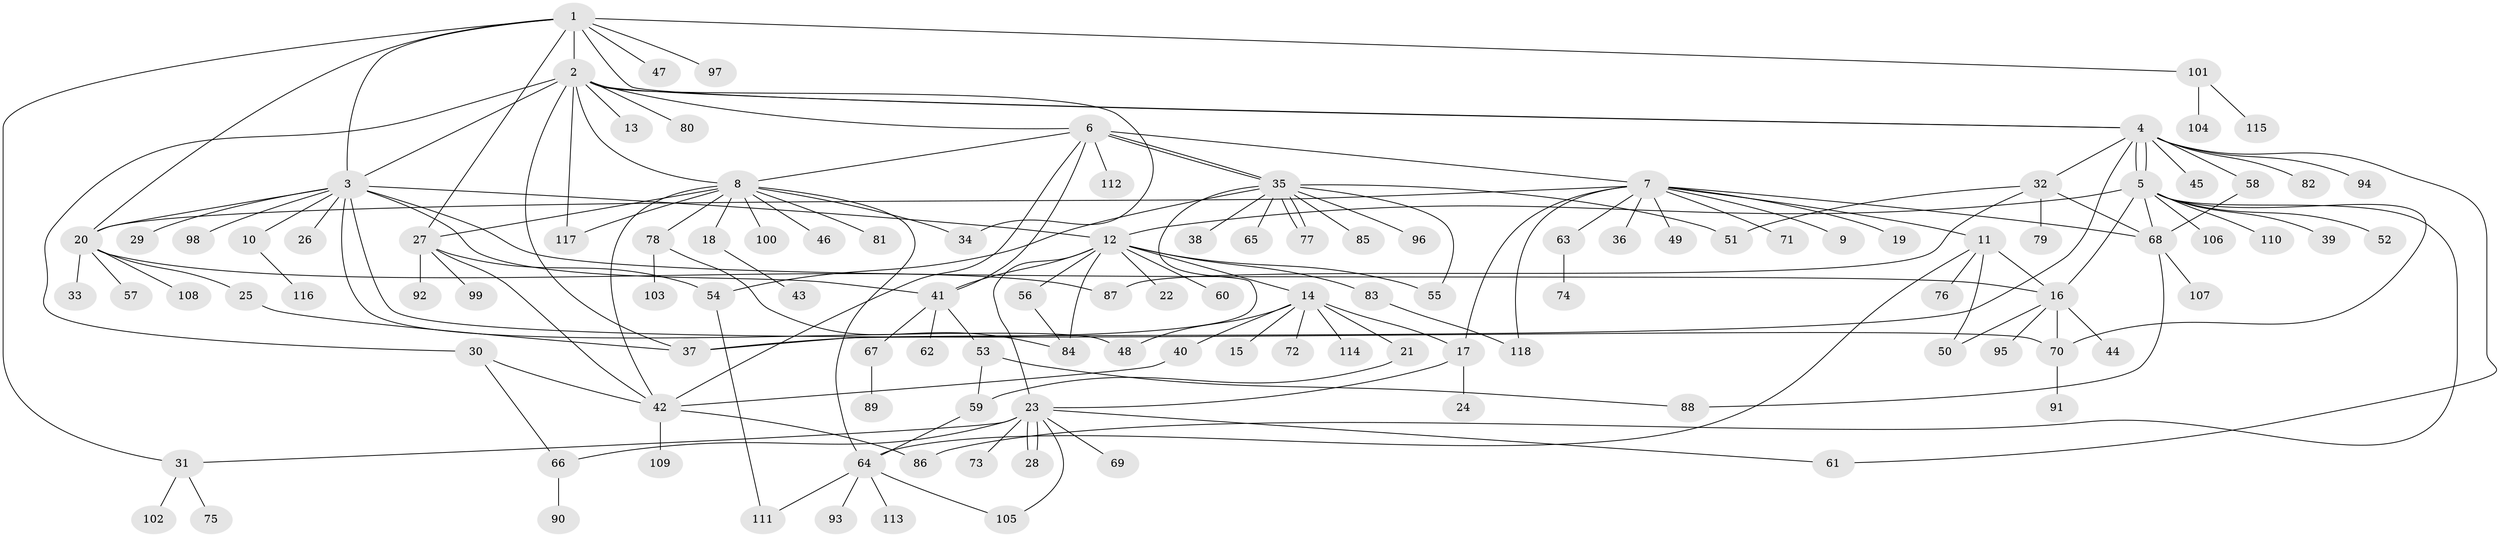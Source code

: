 // coarse degree distribution, {7: 0.08333333333333333, 8: 0.08333333333333333, 9: 0.020833333333333332, 6: 0.0625, 1: 0.22916666666666666, 5: 0.10416666666666667, 2: 0.1875, 3: 0.10416666666666667, 4: 0.125}
// Generated by graph-tools (version 1.1) at 2025/50/03/04/25 22:50:34]
// undirected, 118 vertices, 167 edges
graph export_dot {
  node [color=gray90,style=filled];
  1;
  2;
  3;
  4;
  5;
  6;
  7;
  8;
  9;
  10;
  11;
  12;
  13;
  14;
  15;
  16;
  17;
  18;
  19;
  20;
  21;
  22;
  23;
  24;
  25;
  26;
  27;
  28;
  29;
  30;
  31;
  32;
  33;
  34;
  35;
  36;
  37;
  38;
  39;
  40;
  41;
  42;
  43;
  44;
  45;
  46;
  47;
  48;
  49;
  50;
  51;
  52;
  53;
  54;
  55;
  56;
  57;
  58;
  59;
  60;
  61;
  62;
  63;
  64;
  65;
  66;
  67;
  68;
  69;
  70;
  71;
  72;
  73;
  74;
  75;
  76;
  77;
  78;
  79;
  80;
  81;
  82;
  83;
  84;
  85;
  86;
  87;
  88;
  89;
  90;
  91;
  92;
  93;
  94;
  95;
  96;
  97;
  98;
  99;
  100;
  101;
  102;
  103;
  104;
  105;
  106;
  107;
  108;
  109;
  110;
  111;
  112;
  113;
  114;
  115;
  116;
  117;
  118;
  1 -- 2;
  1 -- 3;
  1 -- 4;
  1 -- 20;
  1 -- 27;
  1 -- 31;
  1 -- 47;
  1 -- 97;
  1 -- 101;
  2 -- 3;
  2 -- 4;
  2 -- 6;
  2 -- 8;
  2 -- 13;
  2 -- 30;
  2 -- 34;
  2 -- 37;
  2 -- 80;
  2 -- 117;
  3 -- 10;
  3 -- 12;
  3 -- 16;
  3 -- 20;
  3 -- 26;
  3 -- 29;
  3 -- 41;
  3 -- 48;
  3 -- 70;
  3 -- 98;
  4 -- 5;
  4 -- 5;
  4 -- 32;
  4 -- 37;
  4 -- 45;
  4 -- 58;
  4 -- 61;
  4 -- 82;
  4 -- 94;
  5 -- 12;
  5 -- 16;
  5 -- 39;
  5 -- 52;
  5 -- 68;
  5 -- 70;
  5 -- 86;
  5 -- 106;
  5 -- 110;
  6 -- 7;
  6 -- 8;
  6 -- 35;
  6 -- 35;
  6 -- 41;
  6 -- 42;
  6 -- 112;
  7 -- 9;
  7 -- 11;
  7 -- 17;
  7 -- 19;
  7 -- 20;
  7 -- 36;
  7 -- 49;
  7 -- 63;
  7 -- 68;
  7 -- 71;
  7 -- 118;
  8 -- 18;
  8 -- 27;
  8 -- 34;
  8 -- 42;
  8 -- 46;
  8 -- 64;
  8 -- 78;
  8 -- 81;
  8 -- 100;
  8 -- 117;
  10 -- 116;
  11 -- 16;
  11 -- 50;
  11 -- 64;
  11 -- 76;
  12 -- 14;
  12 -- 22;
  12 -- 23;
  12 -- 41;
  12 -- 55;
  12 -- 56;
  12 -- 60;
  12 -- 83;
  12 -- 84;
  14 -- 15;
  14 -- 17;
  14 -- 21;
  14 -- 40;
  14 -- 48;
  14 -- 72;
  14 -- 114;
  16 -- 44;
  16 -- 50;
  16 -- 70;
  16 -- 95;
  17 -- 23;
  17 -- 24;
  18 -- 43;
  20 -- 25;
  20 -- 33;
  20 -- 57;
  20 -- 87;
  20 -- 108;
  21 -- 59;
  23 -- 28;
  23 -- 28;
  23 -- 31;
  23 -- 61;
  23 -- 66;
  23 -- 69;
  23 -- 73;
  23 -- 105;
  25 -- 37;
  27 -- 42;
  27 -- 54;
  27 -- 92;
  27 -- 99;
  30 -- 42;
  30 -- 66;
  31 -- 75;
  31 -- 102;
  32 -- 51;
  32 -- 68;
  32 -- 79;
  32 -- 87;
  35 -- 37;
  35 -- 38;
  35 -- 51;
  35 -- 54;
  35 -- 55;
  35 -- 65;
  35 -- 77;
  35 -- 77;
  35 -- 85;
  35 -- 96;
  40 -- 42;
  41 -- 53;
  41 -- 62;
  41 -- 67;
  42 -- 86;
  42 -- 109;
  53 -- 59;
  53 -- 88;
  54 -- 111;
  56 -- 84;
  58 -- 68;
  59 -- 64;
  63 -- 74;
  64 -- 93;
  64 -- 105;
  64 -- 111;
  64 -- 113;
  66 -- 90;
  67 -- 89;
  68 -- 88;
  68 -- 107;
  70 -- 91;
  78 -- 84;
  78 -- 103;
  83 -- 118;
  101 -- 104;
  101 -- 115;
}
